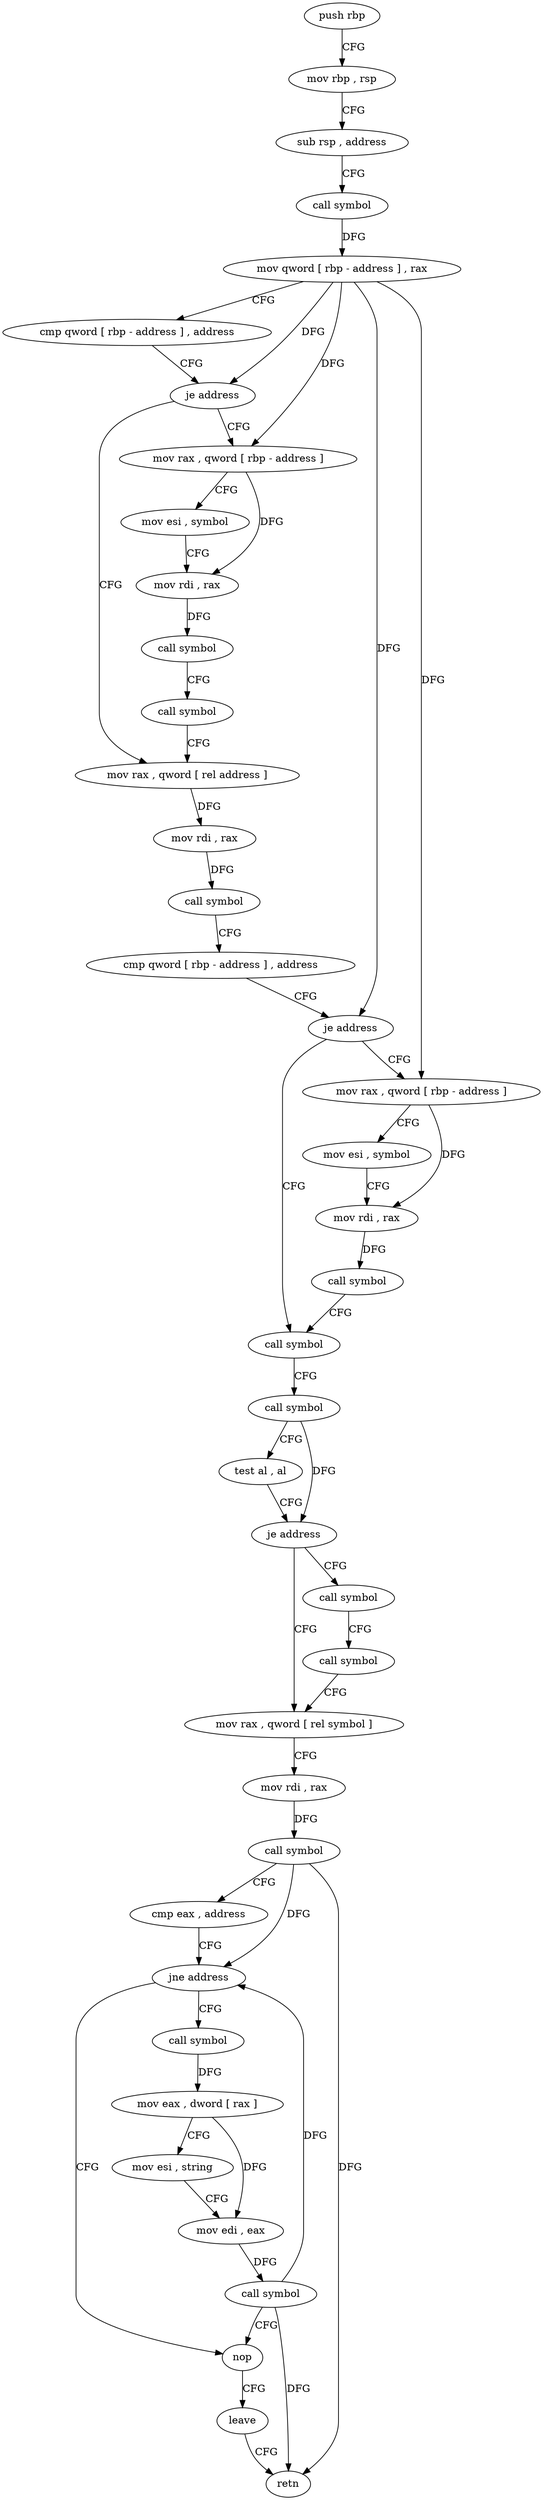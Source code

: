 digraph "func" {
"4239511" [label = "push rbp" ]
"4239512" [label = "mov rbp , rsp" ]
"4239515" [label = "sub rsp , address" ]
"4239519" [label = "call symbol" ]
"4239524" [label = "mov qword [ rbp - address ] , rax" ]
"4239528" [label = "cmp qword [ rbp - address ] , address" ]
"4239533" [label = "je address" ]
"4239557" [label = "mov rax , qword [ rel address ]" ]
"4239535" [label = "mov rax , qword [ rbp - address ]" ]
"4239564" [label = "mov rdi , rax" ]
"4239567" [label = "call symbol" ]
"4239572" [label = "cmp qword [ rbp - address ] , address" ]
"4239577" [label = "je address" ]
"4239596" [label = "call symbol" ]
"4239579" [label = "mov rax , qword [ rbp - address ]" ]
"4239539" [label = "mov esi , symbol" ]
"4239544" [label = "mov rdi , rax" ]
"4239547" [label = "call symbol" ]
"4239552" [label = "call symbol" ]
"4239601" [label = "call symbol" ]
"4239606" [label = "test al , al" ]
"4239608" [label = "je address" ]
"4239620" [label = "mov rax , qword [ rel symbol ]" ]
"4239610" [label = "call symbol" ]
"4239583" [label = "mov esi , symbol" ]
"4239588" [label = "mov rdi , rax" ]
"4239591" [label = "call symbol" ]
"4239627" [label = "mov rdi , rax" ]
"4239630" [label = "call symbol" ]
"4239635" [label = "cmp eax , address" ]
"4239638" [label = "jne address" ]
"4239659" [label = "nop" ]
"4239640" [label = "call symbol" ]
"4239615" [label = "call symbol" ]
"4239660" [label = "leave" ]
"4239661" [label = "retn" ]
"4239645" [label = "mov eax , dword [ rax ]" ]
"4239647" [label = "mov esi , string" ]
"4239652" [label = "mov edi , eax" ]
"4239654" [label = "call symbol" ]
"4239511" -> "4239512" [ label = "CFG" ]
"4239512" -> "4239515" [ label = "CFG" ]
"4239515" -> "4239519" [ label = "CFG" ]
"4239519" -> "4239524" [ label = "DFG" ]
"4239524" -> "4239528" [ label = "CFG" ]
"4239524" -> "4239533" [ label = "DFG" ]
"4239524" -> "4239577" [ label = "DFG" ]
"4239524" -> "4239535" [ label = "DFG" ]
"4239524" -> "4239579" [ label = "DFG" ]
"4239528" -> "4239533" [ label = "CFG" ]
"4239533" -> "4239557" [ label = "CFG" ]
"4239533" -> "4239535" [ label = "CFG" ]
"4239557" -> "4239564" [ label = "DFG" ]
"4239535" -> "4239539" [ label = "CFG" ]
"4239535" -> "4239544" [ label = "DFG" ]
"4239564" -> "4239567" [ label = "DFG" ]
"4239567" -> "4239572" [ label = "CFG" ]
"4239572" -> "4239577" [ label = "CFG" ]
"4239577" -> "4239596" [ label = "CFG" ]
"4239577" -> "4239579" [ label = "CFG" ]
"4239596" -> "4239601" [ label = "CFG" ]
"4239579" -> "4239583" [ label = "CFG" ]
"4239579" -> "4239588" [ label = "DFG" ]
"4239539" -> "4239544" [ label = "CFG" ]
"4239544" -> "4239547" [ label = "DFG" ]
"4239547" -> "4239552" [ label = "CFG" ]
"4239552" -> "4239557" [ label = "CFG" ]
"4239601" -> "4239606" [ label = "CFG" ]
"4239601" -> "4239608" [ label = "DFG" ]
"4239606" -> "4239608" [ label = "CFG" ]
"4239608" -> "4239620" [ label = "CFG" ]
"4239608" -> "4239610" [ label = "CFG" ]
"4239620" -> "4239627" [ label = "CFG" ]
"4239610" -> "4239615" [ label = "CFG" ]
"4239583" -> "4239588" [ label = "CFG" ]
"4239588" -> "4239591" [ label = "DFG" ]
"4239591" -> "4239596" [ label = "CFG" ]
"4239627" -> "4239630" [ label = "DFG" ]
"4239630" -> "4239635" [ label = "CFG" ]
"4239630" -> "4239638" [ label = "DFG" ]
"4239630" -> "4239661" [ label = "DFG" ]
"4239635" -> "4239638" [ label = "CFG" ]
"4239638" -> "4239659" [ label = "CFG" ]
"4239638" -> "4239640" [ label = "CFG" ]
"4239659" -> "4239660" [ label = "CFG" ]
"4239640" -> "4239645" [ label = "DFG" ]
"4239615" -> "4239620" [ label = "CFG" ]
"4239660" -> "4239661" [ label = "CFG" ]
"4239645" -> "4239647" [ label = "CFG" ]
"4239645" -> "4239652" [ label = "DFG" ]
"4239647" -> "4239652" [ label = "CFG" ]
"4239652" -> "4239654" [ label = "DFG" ]
"4239654" -> "4239659" [ label = "CFG" ]
"4239654" -> "4239638" [ label = "DFG" ]
"4239654" -> "4239661" [ label = "DFG" ]
}
